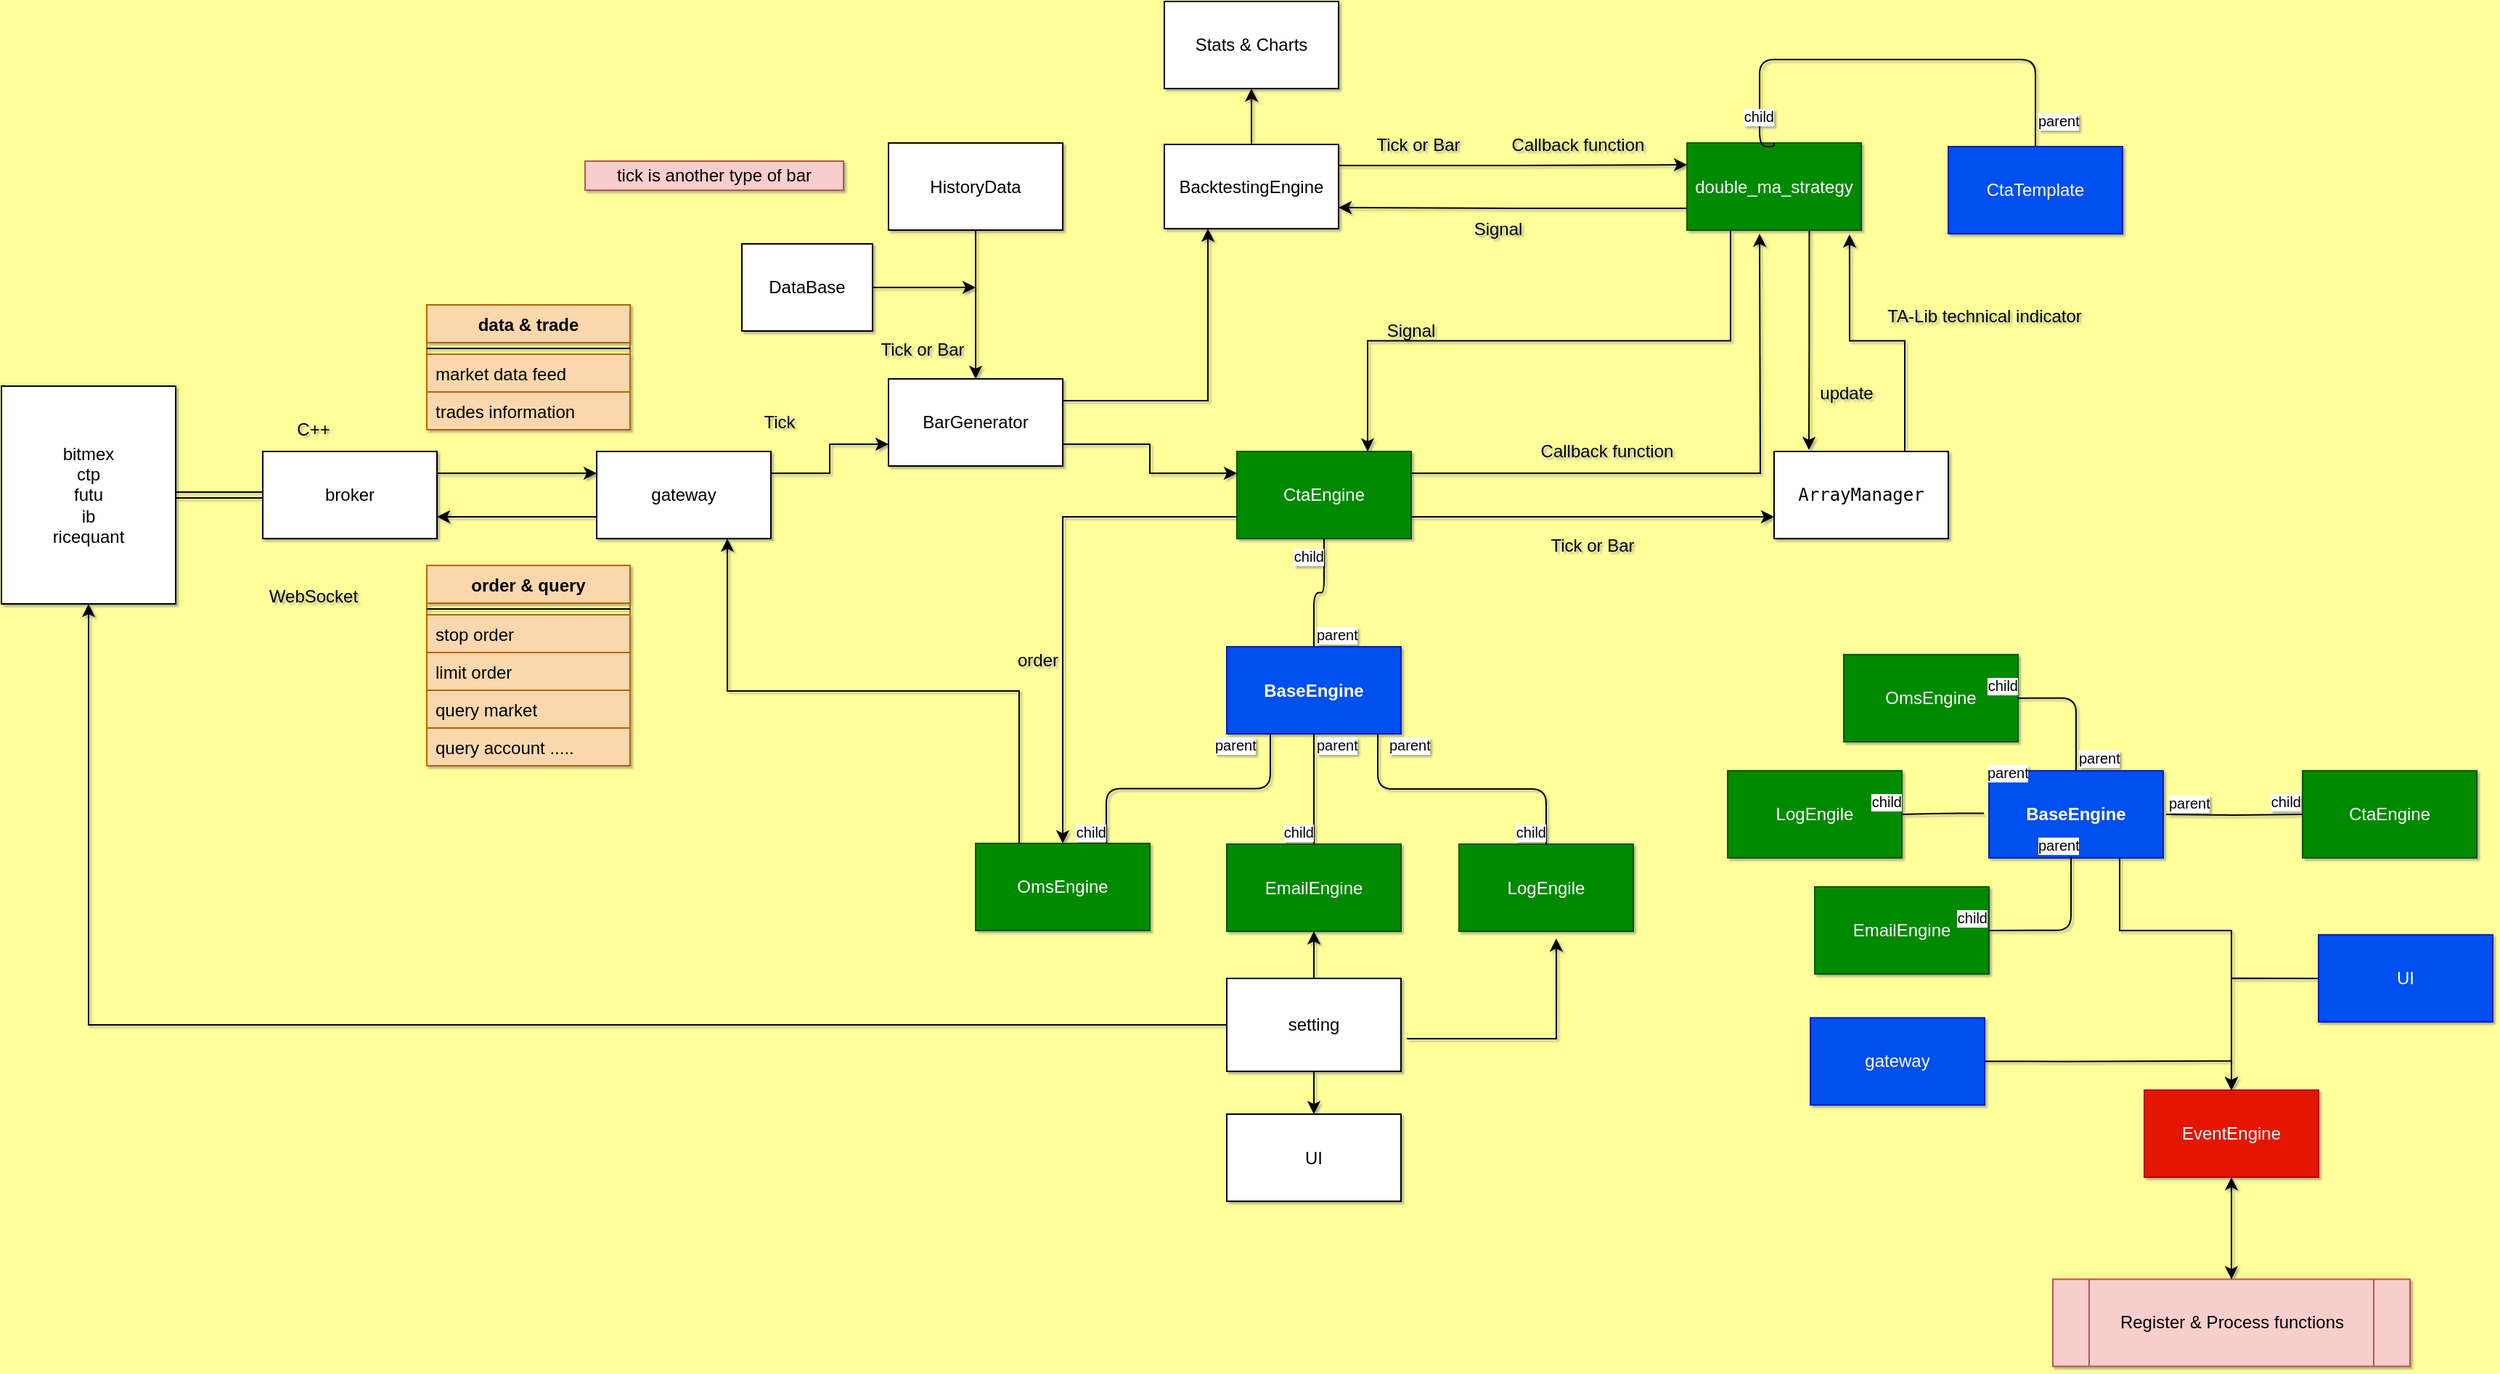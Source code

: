 <mxfile version="10.5.8" type="github"><diagram id="WC21Z7L9oKtVtLXGZxzX" name="Page-1"><mxGraphModel dx="2034" dy="796" grid="1" gridSize="20" guides="1" tooltips="1" connect="1" arrows="1" fold="1" page="1" pageScale="1" pageWidth="1654" pageHeight="2336" background="#FFFF99" math="0" shadow="1"><root><mxCell id="0"/><mxCell id="1" parent="0"/><mxCell id="tM3BfGElZKt2xXXBljjk-41" style="edgeStyle=orthogonalEdgeStyle;rounded=0;orthogonalLoop=1;jettySize=auto;html=1;exitX=1;exitY=0.25;exitDx=0;exitDy=0;entryX=0;entryY=0.25;entryDx=0;entryDy=0;" parent="1" source="tM3BfGElZKt2xXXBljjk-1" target="tM3BfGElZKt2xXXBljjk-2" edge="1"><mxGeometry relative="1" as="geometry"/></mxCell><mxCell id="tM3BfGElZKt2xXXBljjk-1" value="broker&lt;br&gt;" style="rounded=0;whiteSpace=wrap;html=1;" parent="1" vertex="1"><mxGeometry x="189" y="1290" width="120" height="60" as="geometry"/></mxCell><mxCell id="tM3BfGElZKt2xXXBljjk-42" style="edgeStyle=orthogonalEdgeStyle;rounded=0;orthogonalLoop=1;jettySize=auto;html=1;exitX=0;exitY=0.75;exitDx=0;exitDy=0;entryX=1;entryY=0.75;entryDx=0;entryDy=0;" parent="1" source="tM3BfGElZKt2xXXBljjk-2" target="tM3BfGElZKt2xXXBljjk-1" edge="1"><mxGeometry relative="1" as="geometry"/></mxCell><mxCell id="tM3BfGElZKt2xXXBljjk-51" style="edgeStyle=orthogonalEdgeStyle;rounded=0;orthogonalLoop=1;jettySize=auto;html=1;exitX=1;exitY=0.25;exitDx=0;exitDy=0;entryX=0;entryY=0.75;entryDx=0;entryDy=0;" parent="1" source="tM3BfGElZKt2xXXBljjk-2" target="tM3BfGElZKt2xXXBljjk-35" edge="1"><mxGeometry relative="1" as="geometry"/></mxCell><mxCell id="tM3BfGElZKt2xXXBljjk-2" value="gateway" style="rounded=0;whiteSpace=wrap;html=1;" parent="1" vertex="1"><mxGeometry x="419" y="1290" width="120" height="60" as="geometry"/></mxCell><mxCell id="tM3BfGElZKt2xXXBljjk-16" value="bitmex&lt;br&gt;ctp&lt;br&gt;futu&lt;br&gt;ib&lt;br&gt;ricequant&lt;br&gt;" style="rounded=0;whiteSpace=wrap;html=1;" parent="1" vertex="1"><mxGeometry x="9" y="1245" width="120" height="150" as="geometry"/></mxCell><mxCell id="tM3BfGElZKt2xXXBljjk-40" style="edgeStyle=orthogonalEdgeStyle;rounded=0;orthogonalLoop=1;jettySize=auto;html=1;exitX=0;exitY=0.75;exitDx=0;exitDy=0;" parent="1" source="tM3BfGElZKt2xXXBljjk-20" target="vSDMm6hnmwFXzr3cjgyr-7" edge="1"><mxGeometry relative="1" as="geometry"/></mxCell><mxCell id="6vruBczoYur6AmyXNSMZ-11" style="edgeStyle=orthogonalEdgeStyle;rounded=0;orthogonalLoop=1;jettySize=auto;html=1;exitX=1;exitY=0.75;exitDx=0;exitDy=0;entryX=0;entryY=0.75;entryDx=0;entryDy=0;" edge="1" parent="1" source="tM3BfGElZKt2xXXBljjk-20" target="6vruBczoYur6AmyXNSMZ-7"><mxGeometry relative="1" as="geometry"/></mxCell><mxCell id="6vruBczoYur6AmyXNSMZ-22" style="edgeStyle=orthogonalEdgeStyle;rounded=0;orthogonalLoop=1;jettySize=auto;html=1;exitX=1;exitY=0.25;exitDx=0;exitDy=0;" edge="1" parent="1" source="tM3BfGElZKt2xXXBljjk-20"><mxGeometry relative="1" as="geometry"><mxPoint x="1220" y="1140" as="targetPoint"/></mxGeometry></mxCell><mxCell id="tM3BfGElZKt2xXXBljjk-20" value="CtaEngine" style="rounded=0;whiteSpace=wrap;html=1;fillColor=#008a00;strokeColor=#005700;fontColor=#ffffff;" parent="1" vertex="1"><mxGeometry x="860" y="1290" width="120" height="60" as="geometry"/></mxCell><mxCell id="tM3BfGElZKt2xXXBljjk-62" style="edgeStyle=orthogonalEdgeStyle;rounded=0;orthogonalLoop=1;jettySize=auto;html=1;exitX=0;exitY=0.75;exitDx=0;exitDy=0;entryX=1;entryY=0.75;entryDx=0;entryDy=0;" parent="1" source="tM3BfGElZKt2xXXBljjk-21" target="tM3BfGElZKt2xXXBljjk-33" edge="1"><mxGeometry relative="1" as="geometry"/></mxCell><mxCell id="6vruBczoYur6AmyXNSMZ-13" style="edgeStyle=orthogonalEdgeStyle;rounded=0;orthogonalLoop=1;jettySize=auto;html=1;exitX=0.702;exitY=0.999;exitDx=0;exitDy=0;entryX=0.2;entryY=-0.017;entryDx=0;entryDy=0;entryPerimeter=0;exitPerimeter=0;" edge="1" parent="1" source="tM3BfGElZKt2xXXBljjk-21" target="6vruBczoYur6AmyXNSMZ-7"><mxGeometry relative="1" as="geometry"/></mxCell><mxCell id="6vruBczoYur6AmyXNSMZ-23" style="edgeStyle=orthogonalEdgeStyle;rounded=0;orthogonalLoop=1;jettySize=auto;html=1;exitX=0.25;exitY=1;exitDx=0;exitDy=0;entryX=0.75;entryY=0;entryDx=0;entryDy=0;" edge="1" parent="1" source="tM3BfGElZKt2xXXBljjk-21" target="tM3BfGElZKt2xXXBljjk-20"><mxGeometry relative="1" as="geometry"/></mxCell><mxCell id="tM3BfGElZKt2xXXBljjk-21" value="double_ma_strategy" style="rounded=0;whiteSpace=wrap;html=1;fillColor=#008a00;strokeColor=#005700;fontColor=#ffffff;" parent="1" vertex="1"><mxGeometry x="1170" y="1077.5" width="120" height="60" as="geometry"/></mxCell><mxCell id="tM3BfGElZKt2xXXBljjk-22" value="CtaTemplate" style="rounded=0;whiteSpace=wrap;html=1;fillColor=#0050ef;strokeColor=#001DBC;fontColor=#ffffff;" parent="1" vertex="1"><mxGeometry x="1350" y="1080" width="120" height="60" as="geometry"/></mxCell><mxCell id="tM3BfGElZKt2xXXBljjk-28" value="order" style="text;html=1;strokeColor=none;fillColor=none;align=center;verticalAlign=middle;whiteSpace=wrap;rounded=0;" parent="1" vertex="1"><mxGeometry x="703" y="1424" width="40" height="20" as="geometry"/></mxCell><mxCell id="tM3BfGElZKt2xXXBljjk-30" value="Signal" style="text;html=1;strokeColor=none;fillColor=none;align=center;verticalAlign=middle;whiteSpace=wrap;rounded=0;" parent="1" vertex="1"><mxGeometry x="960" y="1197" width="40" height="20" as="geometry"/></mxCell><mxCell id="tM3BfGElZKt2xXXBljjk-32" value="Tick or Bar" style="text;html=1;strokeColor=none;fillColor=none;align=center;verticalAlign=middle;whiteSpace=wrap;rounded=0;" parent="1" vertex="1"><mxGeometry x="600" y="1210" width="87" height="20" as="geometry"/></mxCell><mxCell id="tM3BfGElZKt2xXXBljjk-61" style="edgeStyle=orthogonalEdgeStyle;rounded=0;orthogonalLoop=1;jettySize=auto;html=1;exitX=1;exitY=0.25;exitDx=0;exitDy=0;entryX=0;entryY=0.25;entryDx=0;entryDy=0;" parent="1" source="tM3BfGElZKt2xXXBljjk-33" target="tM3BfGElZKt2xXXBljjk-21" edge="1"><mxGeometry relative="1" as="geometry"/></mxCell><mxCell id="tM3BfGElZKt2xXXBljjk-64" style="edgeStyle=orthogonalEdgeStyle;rounded=0;orthogonalLoop=1;jettySize=auto;html=1;exitX=0.5;exitY=0;exitDx=0;exitDy=0;" parent="1" source="tM3BfGElZKt2xXXBljjk-33" target="tM3BfGElZKt2xXXBljjk-65" edge="1"><mxGeometry relative="1" as="geometry"><mxPoint x="870" y="1010" as="targetPoint"/></mxGeometry></mxCell><mxCell id="tM3BfGElZKt2xXXBljjk-33" value="BacktestingEngine" style="rounded=0;whiteSpace=wrap;html=1;" parent="1" vertex="1"><mxGeometry x="810" y="1078.5" width="120" height="58" as="geometry"/></mxCell><mxCell id="tM3BfGElZKt2xXXBljjk-56" style="edgeStyle=orthogonalEdgeStyle;rounded=0;orthogonalLoop=1;jettySize=auto;html=1;entryX=0.5;entryY=0;entryDx=0;entryDy=0;" parent="1" source="tM3BfGElZKt2xXXBljjk-34" target="tM3BfGElZKt2xXXBljjk-35" edge="1"><mxGeometry relative="1" as="geometry"/></mxCell><mxCell id="tM3BfGElZKt2xXXBljjk-34" value="HistoryData" style="rounded=0;whiteSpace=wrap;html=1;" parent="1" vertex="1"><mxGeometry x="620" y="1077.5" width="120" height="60" as="geometry"/></mxCell><mxCell id="tM3BfGElZKt2xXXBljjk-52" style="edgeStyle=orthogonalEdgeStyle;rounded=0;orthogonalLoop=1;jettySize=auto;html=1;exitX=1;exitY=0.75;exitDx=0;exitDy=0;entryX=0;entryY=0.25;entryDx=0;entryDy=0;" parent="1" source="tM3BfGElZKt2xXXBljjk-35" target="tM3BfGElZKt2xXXBljjk-20" edge="1"><mxGeometry relative="1" as="geometry"/></mxCell><mxCell id="tM3BfGElZKt2xXXBljjk-60" style="edgeStyle=orthogonalEdgeStyle;rounded=0;orthogonalLoop=1;jettySize=auto;html=1;exitX=1;exitY=0.25;exitDx=0;exitDy=0;entryX=0.25;entryY=1;entryDx=0;entryDy=0;" parent="1" source="tM3BfGElZKt2xXXBljjk-35" target="tM3BfGElZKt2xXXBljjk-33" edge="1"><mxGeometry relative="1" as="geometry"/></mxCell><mxCell id="tM3BfGElZKt2xXXBljjk-27" value="Tick" style="text;html=1;strokeColor=none;fillColor=none;align=center;verticalAlign=middle;whiteSpace=wrap;rounded=0;" parent="1" vertex="1"><mxGeometry x="500" y="1250" width="90" height="40" as="geometry"/></mxCell><mxCell id="tM3BfGElZKt2xXXBljjk-53" value="" style="endArrow=none;html=1;edgeStyle=orthogonalEdgeStyle;exitX=0.5;exitY=0;exitDx=0;exitDy=0;entryX=0.5;entryY=0;entryDx=0;entryDy=0;" parent="1" source="tM3BfGElZKt2xXXBljjk-22" target="tM3BfGElZKt2xXXBljjk-21" edge="1"><mxGeometry relative="1" as="geometry"><mxPoint x="740" y="960" as="sourcePoint"/><mxPoint x="910" y="920" as="targetPoint"/><Array as="points"><mxPoint x="1410" y="1020"/><mxPoint x="1220" y="1020"/><mxPoint x="1220" y="1080"/></Array></mxGeometry></mxCell><mxCell id="tM3BfGElZKt2xXXBljjk-54" value="parent" style="resizable=0;html=1;align=left;verticalAlign=bottom;labelBackgroundColor=#ffffff;fontSize=10;" parent="tM3BfGElZKt2xXXBljjk-53" connectable="0" vertex="1"><mxGeometry x="-1" relative="1" as="geometry"><mxPoint y="-10" as="offset"/></mxGeometry></mxCell><mxCell id="tM3BfGElZKt2xXXBljjk-55" value="child" style="resizable=0;html=1;align=right;verticalAlign=bottom;labelBackgroundColor=#ffffff;fontSize=10;" parent="tM3BfGElZKt2xXXBljjk-53" connectable="0" vertex="1"><mxGeometry x="1" relative="1" as="geometry"><mxPoint y="-10" as="offset"/></mxGeometry></mxCell><mxCell id="tM3BfGElZKt2xXXBljjk-57" value="Tick or Bar" style="text;html=1;strokeColor=none;fillColor=none;align=center;verticalAlign=middle;whiteSpace=wrap;rounded=0;" parent="1" vertex="1"><mxGeometry x="940" y="1069" width="90" height="20" as="geometry"/></mxCell><mxCell id="tM3BfGElZKt2xXXBljjk-58" value="" style="shape=link;html=1;entryX=0;entryY=0.5;entryDx=0;entryDy=0;" parent="1" source="tM3BfGElZKt2xXXBljjk-16" target="tM3BfGElZKt2xXXBljjk-1" edge="1"><mxGeometry width="50" height="50" relative="1" as="geometry"><mxPoint x="-11" y="1630" as="sourcePoint"/><mxPoint x="39" y="1580" as="targetPoint"/></mxGeometry></mxCell><mxCell id="tM3BfGElZKt2xXXBljjk-65" value="Stats &amp;amp; Charts" style="rounded=0;whiteSpace=wrap;html=1;" parent="1" vertex="1"><mxGeometry x="810" y="980" width="120" height="60" as="geometry"/></mxCell><mxCell id="vSDMm6hnmwFXzr3cjgyr-1" value="Signal" style="text;html=1;strokeColor=none;fillColor=none;align=center;verticalAlign=middle;whiteSpace=wrap;rounded=0;" parent="1" vertex="1"><mxGeometry x="1020" y="1126.5" width="40" height="20" as="geometry"/></mxCell><mxCell id="vSDMm6hnmwFXzr3cjgyr-2" value="" style="endArrow=none;html=1;edgeStyle=orthogonalEdgeStyle;entryX=0.5;entryY=1;entryDx=0;entryDy=0;" parent="1" source="vSDMm6hnmwFXzr3cjgyr-5" target="tM3BfGElZKt2xXXBljjk-20" edge="1"><mxGeometry relative="1" as="geometry"><mxPoint x="920" y="1440" as="sourcePoint"/><mxPoint x="100" y="1420" as="targetPoint"/></mxGeometry></mxCell><mxCell id="vSDMm6hnmwFXzr3cjgyr-3" value="parent" style="resizable=0;html=1;align=left;verticalAlign=bottom;labelBackgroundColor=#ffffff;fontSize=10;" parent="vSDMm6hnmwFXzr3cjgyr-2" connectable="0" vertex="1"><mxGeometry x="-1" relative="1" as="geometry"/></mxCell><mxCell id="vSDMm6hnmwFXzr3cjgyr-4" value="child" style="resizable=0;html=1;align=right;verticalAlign=bottom;labelBackgroundColor=#ffffff;fontSize=10;" parent="vSDMm6hnmwFXzr3cjgyr-2" connectable="0" vertex="1"><mxGeometry x="1" relative="1" as="geometry"><mxPoint y="20" as="offset"/></mxGeometry></mxCell><mxCell id="vSDMm6hnmwFXzr3cjgyr-5" value="BaseEngine" style="rounded=0;whiteSpace=wrap;html=1;fontStyle=1;fillColor=#0050ef;strokeColor=#001DBC;fontColor=#ffffff;" parent="1" vertex="1"><mxGeometry x="853" y="1424.5" width="120" height="60" as="geometry"/></mxCell><mxCell id="vSDMm6hnmwFXzr3cjgyr-6" value="EmailEngine" style="rounded=0;whiteSpace=wrap;html=1;fillColor=#008a00;strokeColor=#005700;fontColor=#ffffff;" parent="1" vertex="1"><mxGeometry x="853" y="1560.5" width="120" height="60" as="geometry"/></mxCell><mxCell id="vSDMm6hnmwFXzr3cjgyr-18" style="edgeStyle=orthogonalEdgeStyle;rounded=0;orthogonalLoop=1;jettySize=auto;html=1;exitX=0.25;exitY=0;exitDx=0;exitDy=0;entryX=0.75;entryY=1;entryDx=0;entryDy=0;" parent="1" source="vSDMm6hnmwFXzr3cjgyr-7" target="tM3BfGElZKt2xXXBljjk-2" edge="1"><mxGeometry relative="1" as="geometry"/></mxCell><mxCell id="vSDMm6hnmwFXzr3cjgyr-7" value="OmsEngine" style="rounded=0;whiteSpace=wrap;html=1;fillColor=#008a00;strokeColor=#005700;fontColor=#ffffff;" parent="1" vertex="1"><mxGeometry x="680" y="1560" width="120" height="60" as="geometry"/></mxCell><mxCell id="vSDMm6hnmwFXzr3cjgyr-8" value="LogEngile" style="rounded=0;whiteSpace=wrap;html=1;fillColor=#008a00;strokeColor=#005700;fontColor=#ffffff;" parent="1" vertex="1"><mxGeometry x="1013" y="1560.5" width="120" height="60" as="geometry"/></mxCell><mxCell id="vSDMm6hnmwFXzr3cjgyr-9" value="" style="endArrow=none;html=1;edgeStyle=orthogonalEdgeStyle;exitX=0.25;exitY=1;exitDx=0;exitDy=0;entryX=0.75;entryY=0;entryDx=0;entryDy=0;" parent="1" source="vSDMm6hnmwFXzr3cjgyr-5" target="vSDMm6hnmwFXzr3cjgyr-7" edge="1"><mxGeometry relative="1" as="geometry"><mxPoint x="-67" y="1590.5" as="sourcePoint"/><mxPoint x="813" y="1600.5" as="targetPoint"/></mxGeometry></mxCell><mxCell id="vSDMm6hnmwFXzr3cjgyr-10" value="parent" style="resizable=0;html=1;align=left;verticalAlign=bottom;labelBackgroundColor=#ffffff;fontSize=10;" parent="vSDMm6hnmwFXzr3cjgyr-9" connectable="0" vertex="1"><mxGeometry x="-1" relative="1" as="geometry"><mxPoint x="-40" y="16" as="offset"/></mxGeometry></mxCell><mxCell id="vSDMm6hnmwFXzr3cjgyr-11" value="child" style="resizable=0;html=1;align=right;verticalAlign=bottom;labelBackgroundColor=#ffffff;fontSize=10;" parent="vSDMm6hnmwFXzr3cjgyr-9" connectable="0" vertex="1"><mxGeometry x="1" relative="1" as="geometry"/></mxCell><mxCell id="vSDMm6hnmwFXzr3cjgyr-12" value="" style="endArrow=none;html=1;edgeStyle=orthogonalEdgeStyle;entryX=0.5;entryY=0;entryDx=0;entryDy=0;exitX=0.5;exitY=1;exitDx=0;exitDy=0;" parent="1" source="vSDMm6hnmwFXzr3cjgyr-5" target="vSDMm6hnmwFXzr3cjgyr-6" edge="1"><mxGeometry relative="1" as="geometry"><mxPoint x="-67" y="1610.5" as="sourcePoint"/><mxPoint x="93" y="1610.5" as="targetPoint"/></mxGeometry></mxCell><mxCell id="vSDMm6hnmwFXzr3cjgyr-13" value="parent" style="resizable=0;html=1;align=left;verticalAlign=bottom;labelBackgroundColor=#ffffff;fontSize=10;" parent="vSDMm6hnmwFXzr3cjgyr-12" connectable="0" vertex="1"><mxGeometry x="-1" relative="1" as="geometry"><mxPoint y="16" as="offset"/></mxGeometry></mxCell><mxCell id="vSDMm6hnmwFXzr3cjgyr-14" value="child" style="resizable=0;html=1;align=right;verticalAlign=bottom;labelBackgroundColor=#ffffff;fontSize=10;" parent="vSDMm6hnmwFXzr3cjgyr-12" connectable="0" vertex="1"><mxGeometry x="1" relative="1" as="geometry"/></mxCell><mxCell id="vSDMm6hnmwFXzr3cjgyr-15" value="" style="endArrow=none;html=1;edgeStyle=orthogonalEdgeStyle;exitX=0.867;exitY=1;exitDx=0;exitDy=0;exitPerimeter=0;" parent="1" source="vSDMm6hnmwFXzr3cjgyr-5" target="vSDMm6hnmwFXzr3cjgyr-8" edge="1"><mxGeometry relative="1" as="geometry"><mxPoint x="-67" y="1630.5" as="sourcePoint"/><mxPoint x="93" y="1630.5" as="targetPoint"/></mxGeometry></mxCell><mxCell id="vSDMm6hnmwFXzr3cjgyr-16" value="parent" style="resizable=0;html=1;align=left;verticalAlign=bottom;labelBackgroundColor=#ffffff;fontSize=10;" parent="vSDMm6hnmwFXzr3cjgyr-15" connectable="0" vertex="1"><mxGeometry x="-1" relative="1" as="geometry"><mxPoint x="6" y="16" as="offset"/></mxGeometry></mxCell><mxCell id="vSDMm6hnmwFXzr3cjgyr-17" value="child" style="resizable=0;html=1;align=right;verticalAlign=bottom;labelBackgroundColor=#ffffff;fontSize=10;" parent="vSDMm6hnmwFXzr3cjgyr-15" connectable="0" vertex="1"><mxGeometry x="1" relative="1" as="geometry"/></mxCell><mxCell id="vSDMm6hnmwFXzr3cjgyr-19" value="Callback function" style="text;html=1;strokeColor=none;fillColor=none;align=center;verticalAlign=middle;whiteSpace=wrap;rounded=0;" parent="1" vertex="1"><mxGeometry x="1040" y="1069" width="110" height="20" as="geometry"/></mxCell><mxCell id="vSDMm6hnmwFXzr3cjgyr-20" value="Callback function" style="text;html=1;strokeColor=none;fillColor=none;align=center;verticalAlign=middle;whiteSpace=wrap;rounded=0;" parent="1" vertex="1"><mxGeometry x="1060" y="1280" width="110" height="20" as="geometry"/></mxCell><mxCell id="vSDMm6hnmwFXzr3cjgyr-21" value="Tick or Bar" style="text;html=1;strokeColor=none;fillColor=none;align=center;verticalAlign=middle;whiteSpace=wrap;rounded=0;" parent="1" vertex="1"><mxGeometry x="1060" y="1345" width="90" height="20" as="geometry"/></mxCell><mxCell id="vSDMm6hnmwFXzr3cjgyr-22" value="EventEngine" style="rounded=0;whiteSpace=wrap;html=1;fillColor=#e51400;strokeColor=#B20000;fontColor=#ffffff;" parent="1" vertex="1"><mxGeometry x="1485" y="1729.946" width="120" height="60" as="geometry"/></mxCell><mxCell id="vSDMm6hnmwFXzr3cjgyr-24" style="edgeStyle=orthogonalEdgeStyle;rounded=0;orthogonalLoop=1;jettySize=auto;html=1;exitX=1;exitY=0.5;exitDx=0;exitDy=0;" parent="1" source="vSDMm6hnmwFXzr3cjgyr-23" edge="1"><mxGeometry relative="1" as="geometry"><mxPoint x="680" y="1177" as="targetPoint"/></mxGeometry></mxCell><mxCell id="vSDMm6hnmwFXzr3cjgyr-23" value="DataBase" style="rounded=0;whiteSpace=wrap;html=1;" parent="1" vertex="1"><mxGeometry x="519" y="1147" width="90" height="60" as="geometry"/></mxCell><mxCell id="6vruBczoYur6AmyXNSMZ-1" value="C++" style="text;html=1;strokeColor=none;fillColor=none;align=center;verticalAlign=middle;whiteSpace=wrap;rounded=0;" vertex="1" parent="1"><mxGeometry x="203.5" y="1265" width="40" height="20" as="geometry"/></mxCell><mxCell id="6vruBczoYur6AmyXNSMZ-2" value="WebSocket" style="text;html=1;strokeColor=none;fillColor=none;align=center;verticalAlign=middle;whiteSpace=wrap;rounded=0;" vertex="1" parent="1"><mxGeometry x="203.5" y="1380" width="40" height="20" as="geometry"/></mxCell><mxCell id="6vruBczoYur6AmyXNSMZ-17" style="edgeStyle=orthogonalEdgeStyle;rounded=0;orthogonalLoop=1;jettySize=auto;html=1;exitX=0.5;exitY=0;exitDx=0;exitDy=0;entryX=0.5;entryY=1;entryDx=0;entryDy=0;" edge="1" parent="1" source="6vruBczoYur6AmyXNSMZ-4" target="vSDMm6hnmwFXzr3cjgyr-6"><mxGeometry relative="1" as="geometry"/></mxCell><mxCell id="6vruBczoYur6AmyXNSMZ-18" style="edgeStyle=orthogonalEdgeStyle;rounded=0;orthogonalLoop=1;jettySize=auto;html=1;exitX=1.033;exitY=0.648;exitDx=0;exitDy=0;entryX=0.558;entryY=1.083;entryDx=0;entryDy=0;entryPerimeter=0;exitPerimeter=0;" edge="1" parent="1" source="6vruBczoYur6AmyXNSMZ-4" target="vSDMm6hnmwFXzr3cjgyr-8"><mxGeometry relative="1" as="geometry"/></mxCell><mxCell id="6vruBczoYur6AmyXNSMZ-19" style="edgeStyle=orthogonalEdgeStyle;rounded=0;orthogonalLoop=1;jettySize=auto;html=1;exitX=0;exitY=0.5;exitDx=0;exitDy=0;" edge="1" parent="1" source="6vruBczoYur6AmyXNSMZ-4" target="tM3BfGElZKt2xXXBljjk-16"><mxGeometry relative="1" as="geometry"/></mxCell><mxCell id="6vruBczoYur6AmyXNSMZ-21" style="edgeStyle=orthogonalEdgeStyle;rounded=0;orthogonalLoop=1;jettySize=auto;html=1;exitX=0.5;exitY=1;exitDx=0;exitDy=0;entryX=0.5;entryY=0;entryDx=0;entryDy=0;" edge="1" parent="1" source="6vruBczoYur6AmyXNSMZ-4" target="6vruBczoYur6AmyXNSMZ-20"><mxGeometry relative="1" as="geometry"/></mxCell><mxCell id="6vruBczoYur6AmyXNSMZ-4" value="setting&lt;br&gt;" style="rounded=0;whiteSpace=wrap;html=1;" vertex="1" parent="1"><mxGeometry x="853" y="1653" width="120" height="64" as="geometry"/></mxCell><mxCell id="6vruBczoYur6AmyXNSMZ-12" style="edgeStyle=orthogonalEdgeStyle;rounded=0;orthogonalLoop=1;jettySize=auto;html=1;exitX=0.75;exitY=0;exitDx=0;exitDy=0;entryX=0.933;entryY=1.05;entryDx=0;entryDy=0;entryPerimeter=0;" edge="1" parent="1" source="6vruBczoYur6AmyXNSMZ-7" target="tM3BfGElZKt2xXXBljjk-21"><mxGeometry relative="1" as="geometry"/></mxCell><mxCell id="6vruBczoYur6AmyXNSMZ-7" value="&lt;pre&gt;ArrayManager&lt;/pre&gt;" style="rounded=0;whiteSpace=wrap;html=1;" vertex="1" parent="1"><mxGeometry x="1230" y="1290" width="120" height="60" as="geometry"/></mxCell><mxCell id="6vruBczoYur6AmyXNSMZ-14" value="update&lt;br&gt;" style="text;html=1;strokeColor=none;fillColor=none;align=center;verticalAlign=middle;whiteSpace=wrap;rounded=0;" vertex="1" parent="1"><mxGeometry x="1260" y="1240" width="40" height="20" as="geometry"/></mxCell><mxCell id="6vruBczoYur6AmyXNSMZ-15" value="TA-Lib technical indicator" style="text;html=1;strokeColor=none;fillColor=none;align=center;verticalAlign=middle;whiteSpace=wrap;rounded=0;" vertex="1" parent="1"><mxGeometry x="1290" y="1187" width="170" height="20" as="geometry"/></mxCell><mxCell id="6vruBczoYur6AmyXNSMZ-20" value="UI" style="rounded=0;whiteSpace=wrap;html=1;" vertex="1" parent="1"><mxGeometry x="853" y="1746.5" width="120" height="60" as="geometry"/></mxCell><mxCell id="6vruBczoYur6AmyXNSMZ-24" value="CtaEngine" style="rounded=0;whiteSpace=wrap;html=1;fillColor=#008a00;strokeColor=#005700;fontColor=#ffffff;" vertex="1" parent="1"><mxGeometry x="1594" y="1509.946" width="120" height="60" as="geometry"/></mxCell><mxCell id="6vruBczoYur6AmyXNSMZ-26" value="OmsEngine" style="rounded=0;whiteSpace=wrap;html=1;fillColor=#008a00;strokeColor=#005700;fontColor=#ffffff;" vertex="1" parent="1"><mxGeometry x="1278" y="1429.946" width="120" height="60" as="geometry"/></mxCell><mxCell id="6vruBczoYur6AmyXNSMZ-27" value="EmailEngine" style="rounded=0;whiteSpace=wrap;html=1;fillColor=#008a00;strokeColor=#005700;fontColor=#ffffff;" vertex="1" parent="1"><mxGeometry x="1258" y="1589.946" width="120" height="60" as="geometry"/></mxCell><mxCell id="6vruBczoYur6AmyXNSMZ-28" value="LogEngile" style="rounded=0;whiteSpace=wrap;html=1;fillColor=#008a00;strokeColor=#005700;fontColor=#ffffff;" vertex="1" parent="1"><mxGeometry x="1198" y="1509.946" width="120" height="60" as="geometry"/></mxCell><mxCell id="6vruBczoYur6AmyXNSMZ-39" style="edgeStyle=orthogonalEdgeStyle;rounded=0;orthogonalLoop=1;jettySize=auto;html=1;exitX=0.75;exitY=1;exitDx=0;exitDy=0;" edge="1" parent="1" source="6vruBczoYur6AmyXNSMZ-29" target="vSDMm6hnmwFXzr3cjgyr-22"><mxGeometry relative="1" as="geometry"><Array as="points"><mxPoint x="1468" y="1620"/><mxPoint x="1545" y="1620"/></Array></mxGeometry></mxCell><mxCell id="6vruBczoYur6AmyXNSMZ-29" value="BaseEngine" style="rounded=0;whiteSpace=wrap;html=1;fontStyle=1;fillColor=#0050ef;strokeColor=#001DBC;fontColor=#ffffff;" vertex="1" parent="1"><mxGeometry x="1378" y="1509.946" width="120" height="60" as="geometry"/></mxCell><mxCell id="6vruBczoYur6AmyXNSMZ-41" style="edgeStyle=orthogonalEdgeStyle;rounded=0;orthogonalLoop=1;jettySize=auto;html=1;exitX=1;exitY=0.5;exitDx=0;exitDy=0;entryX=0.5;entryY=0;entryDx=0;entryDy=0;" edge="1" parent="1" source="6vruBczoYur6AmyXNSMZ-30" target="vSDMm6hnmwFXzr3cjgyr-22"><mxGeometry relative="1" as="geometry"/></mxCell><mxCell id="6vruBczoYur6AmyXNSMZ-30" value="gateway" style="rounded=0;whiteSpace=wrap;html=1;fillColor=#0050ef;strokeColor=#001DBC;fontColor=#ffffff;" vertex="1" parent="1"><mxGeometry x="1255" y="1680.161" width="120" height="60" as="geometry"/></mxCell><mxCell id="6vruBczoYur6AmyXNSMZ-43" style="edgeStyle=orthogonalEdgeStyle;rounded=0;orthogonalLoop=1;jettySize=auto;html=1;exitX=0;exitY=0.5;exitDx=0;exitDy=0;entryX=0.5;entryY=0;entryDx=0;entryDy=0;" edge="1" parent="1" source="6vruBczoYur6AmyXNSMZ-31" target="vSDMm6hnmwFXzr3cjgyr-22"><mxGeometry relative="1" as="geometry"/></mxCell><mxCell id="6vruBczoYur6AmyXNSMZ-31" value="UI" style="rounded=0;whiteSpace=wrap;html=1;fillColor=#0050ef;strokeColor=#001DBC;fontColor=#ffffff;" vertex="1" parent="1"><mxGeometry x="1605" y="1622.946" width="120" height="60" as="geometry"/></mxCell><mxCell id="tM3BfGElZKt2xXXBljjk-35" value="BarGenerator" style="rounded=0;whiteSpace=wrap;html=1;" parent="1" vertex="1"><mxGeometry x="620" y="1240" width="120" height="60" as="geometry"/></mxCell><mxCell id="6vruBczoYur6AmyXNSMZ-46" value="order &amp; query" style="swimlane;fontStyle=1;align=center;verticalAlign=top;childLayout=stackLayout;horizontal=1;startSize=26;horizontalStack=0;resizeParent=1;resizeParentMax=0;resizeLast=0;collapsible=1;marginBottom=0;fillColor=#fad7ac;strokeColor=#b46504;" vertex="1" parent="1"><mxGeometry x="302" y="1368.5" width="140" height="138" as="geometry"><mxRectangle x="288" y="508.5" width="100" height="26" as="alternateBounds"/></mxGeometry></mxCell><mxCell id="6vruBczoYur6AmyXNSMZ-48" value="" style="line;strokeWidth=1;fillColor=none;align=left;verticalAlign=middle;spacingTop=-1;spacingLeft=3;spacingRight=3;rotatable=0;labelPosition=right;points=[];portConstraint=eastwest;" vertex="1" parent="6vruBczoYur6AmyXNSMZ-46"><mxGeometry y="26" width="140" height="8" as="geometry"/></mxCell><mxCell id="6vruBczoYur6AmyXNSMZ-49" value="stop order" style="text;strokeColor=#b46504;fillColor=#fad7ac;align=left;verticalAlign=top;spacingLeft=4;spacingRight=4;overflow=hidden;rotatable=0;points=[[0,0.5],[1,0.5]];portConstraint=eastwest;" vertex="1" parent="6vruBczoYur6AmyXNSMZ-46"><mxGeometry y="34" width="140" height="26" as="geometry"/></mxCell><mxCell id="6vruBczoYur6AmyXNSMZ-50" value="limit order" style="text;strokeColor=#b46504;fillColor=#fad7ac;align=left;verticalAlign=top;spacingLeft=4;spacingRight=4;overflow=hidden;rotatable=0;points=[[0,0.5],[1,0.5]];portConstraint=eastwest;" vertex="1" parent="6vruBczoYur6AmyXNSMZ-46"><mxGeometry y="60" width="140" height="26" as="geometry"/></mxCell><mxCell id="6vruBczoYur6AmyXNSMZ-51" value="query market" style="text;strokeColor=#b46504;fillColor=#fad7ac;align=left;verticalAlign=top;spacingLeft=4;spacingRight=4;overflow=hidden;rotatable=0;points=[[0,0.5],[1,0.5]];portConstraint=eastwest;" vertex="1" parent="6vruBczoYur6AmyXNSMZ-46"><mxGeometry y="86" width="140" height="26" as="geometry"/></mxCell><mxCell id="6vruBczoYur6AmyXNSMZ-52" value="query account ....." style="text;strokeColor=#b46504;fillColor=#fad7ac;align=left;verticalAlign=top;spacingLeft=4;spacingRight=4;overflow=hidden;rotatable=0;points=[[0,0.5],[1,0.5]];portConstraint=eastwest;" vertex="1" parent="6vruBczoYur6AmyXNSMZ-46"><mxGeometry y="112" width="140" height="26" as="geometry"/></mxCell><mxCell id="6vruBczoYur6AmyXNSMZ-53" value="data &amp; trade" style="swimlane;fontStyle=1;align=center;verticalAlign=top;childLayout=stackLayout;horizontal=1;startSize=26;horizontalStack=0;resizeParent=1;resizeParentMax=0;resizeLast=0;collapsible=1;marginBottom=0;fillColor=#fad7ac;strokeColor=#b46504;" vertex="1" parent="1"><mxGeometry x="302" y="1189" width="140" height="86" as="geometry"><mxRectangle x="302" y="1189" width="100" height="26" as="alternateBounds"/></mxGeometry></mxCell><mxCell id="6vruBczoYur6AmyXNSMZ-54" value="" style="line;strokeWidth=1;fillColor=none;align=left;verticalAlign=middle;spacingTop=-1;spacingLeft=3;spacingRight=3;rotatable=0;labelPosition=right;points=[];portConstraint=eastwest;" vertex="1" parent="6vruBczoYur6AmyXNSMZ-53"><mxGeometry y="26" width="140" height="8" as="geometry"/></mxCell><mxCell id="6vruBczoYur6AmyXNSMZ-55" value="market data feed" style="text;strokeColor=#b46504;fillColor=#fad7ac;align=left;verticalAlign=top;spacingLeft=4;spacingRight=4;overflow=hidden;rotatable=0;points=[[0,0.5],[1,0.5]];portConstraint=eastwest;" vertex="1" parent="6vruBczoYur6AmyXNSMZ-53"><mxGeometry y="34" width="140" height="26" as="geometry"/></mxCell><mxCell id="6vruBczoYur6AmyXNSMZ-56" value="trades information" style="text;strokeColor=#b46504;fillColor=#fad7ac;align=left;verticalAlign=top;spacingLeft=4;spacingRight=4;overflow=hidden;rotatable=0;points=[[0,0.5],[1,0.5]];portConstraint=eastwest;" vertex="1" parent="6vruBczoYur6AmyXNSMZ-53"><mxGeometry y="60" width="140" height="26" as="geometry"/></mxCell><mxCell id="6vruBczoYur6AmyXNSMZ-63" value="tick is another type of bar" style="text;html=1;strokeColor=#b85450;fillColor=#f8cecc;align=center;verticalAlign=middle;whiteSpace=wrap;rounded=0;" vertex="1" parent="1"><mxGeometry x="411" y="1090" width="178" height="20" as="geometry"/></mxCell><mxCell id="6vruBczoYur6AmyXNSMZ-65" value="Register &amp;amp; Process functions" style="shape=process;whiteSpace=wrap;html=1;backgroundOutline=1;fillColor=#f8cecc;strokeColor=#b85450;" vertex="1" parent="1"><mxGeometry x="1422" y="1860.214" width="246" height="60" as="geometry"/></mxCell><mxCell id="6vruBczoYur6AmyXNSMZ-68" value="" style="endArrow=none;html=1;edgeStyle=orthogonalEdgeStyle;entryX=1;entryY=0.5;entryDx=0;entryDy=0;exitX=0.471;exitY=0.984;exitDx=0;exitDy=0;exitPerimeter=0;" edge="1" parent="1" source="6vruBczoYur6AmyXNSMZ-29" target="6vruBczoYur6AmyXNSMZ-27"><mxGeometry relative="1" as="geometry"><mxPoint x="780" y="1840" as="sourcePoint"/><mxPoint x="940" y="1840" as="targetPoint"/></mxGeometry></mxCell><mxCell id="6vruBczoYur6AmyXNSMZ-69" value="parent" style="resizable=0;html=1;align=left;verticalAlign=bottom;labelBackgroundColor=#ffffff;fontSize=10;" connectable="0" vertex="1" parent="6vruBczoYur6AmyXNSMZ-68"><mxGeometry x="-1" relative="1" as="geometry"><mxPoint x="-24.5" y="1" as="offset"/></mxGeometry></mxCell><mxCell id="6vruBczoYur6AmyXNSMZ-70" value="child" style="resizable=0;html=1;align=right;verticalAlign=bottom;labelBackgroundColor=#ffffff;fontSize=10;" connectable="0" vertex="1" parent="6vruBczoYur6AmyXNSMZ-68"><mxGeometry x="1" relative="1" as="geometry"/></mxCell><mxCell id="6vruBczoYur6AmyXNSMZ-71" value="" style="endArrow=none;html=1;edgeStyle=orthogonalEdgeStyle;entryX=1;entryY=0.5;entryDx=0;entryDy=0;exitX=-0.029;exitY=0.489;exitDx=0;exitDy=0;exitPerimeter=0;" edge="1" parent="1" source="6vruBczoYur6AmyXNSMZ-29" target="6vruBczoYur6AmyXNSMZ-28"><mxGeometry relative="1" as="geometry"><mxPoint x="780" y="1880" as="sourcePoint"/><mxPoint x="940" y="1880" as="targetPoint"/></mxGeometry></mxCell><mxCell id="6vruBczoYur6AmyXNSMZ-72" value="parent" style="resizable=0;html=1;align=left;verticalAlign=bottom;labelBackgroundColor=#ffffff;fontSize=10;" connectable="0" vertex="1" parent="6vruBczoYur6AmyXNSMZ-71"><mxGeometry x="-1" relative="1" as="geometry"><mxPoint x="0.5" y="-19.5" as="offset"/></mxGeometry></mxCell><mxCell id="6vruBczoYur6AmyXNSMZ-73" value="child" style="resizable=0;html=1;align=right;verticalAlign=bottom;labelBackgroundColor=#ffffff;fontSize=10;" connectable="0" vertex="1" parent="6vruBczoYur6AmyXNSMZ-71"><mxGeometry x="1" relative="1" as="geometry"/></mxCell><mxCell id="6vruBczoYur6AmyXNSMZ-74" value="" style="endArrow=none;html=1;edgeStyle=orthogonalEdgeStyle;entryX=0;entryY=0.5;entryDx=0;entryDy=0;" edge="1" parent="1" target="6vruBczoYur6AmyXNSMZ-24"><mxGeometry relative="1" as="geometry"><mxPoint x="1500" y="1540" as="sourcePoint"/><mxPoint x="940" y="1920" as="targetPoint"/></mxGeometry></mxCell><mxCell id="6vruBczoYur6AmyXNSMZ-75" value="parent" style="resizable=0;html=1;align=left;verticalAlign=bottom;labelBackgroundColor=#ffffff;fontSize=10;" connectable="0" vertex="1" parent="6vruBczoYur6AmyXNSMZ-74"><mxGeometry x="-1" relative="1" as="geometry"/></mxCell><mxCell id="6vruBczoYur6AmyXNSMZ-76" value="child" style="resizable=0;html=1;align=right;verticalAlign=bottom;labelBackgroundColor=#ffffff;fontSize=10;" connectable="0" vertex="1" parent="6vruBczoYur6AmyXNSMZ-74"><mxGeometry x="1" relative="1" as="geometry"/></mxCell><mxCell id="6vruBczoYur6AmyXNSMZ-81" value="" style="endArrow=none;html=1;edgeStyle=orthogonalEdgeStyle;exitX=0.5;exitY=0;exitDx=0;exitDy=0;entryX=1;entryY=0.5;entryDx=0;entryDy=0;" edge="1" parent="1" source="6vruBczoYur6AmyXNSMZ-29" target="6vruBczoYur6AmyXNSMZ-26"><mxGeometry relative="1" as="geometry"><mxPoint x="1440" y="1480" as="sourcePoint"/><mxPoint x="1600" y="1480" as="targetPoint"/></mxGeometry></mxCell><mxCell id="6vruBczoYur6AmyXNSMZ-82" value="parent" style="resizable=0;html=1;align=left;verticalAlign=bottom;labelBackgroundColor=#ffffff;fontSize=10;" connectable="0" vertex="1" parent="6vruBczoYur6AmyXNSMZ-81"><mxGeometry x="-1" relative="1" as="geometry"/></mxCell><mxCell id="6vruBczoYur6AmyXNSMZ-83" value="child" style="resizable=0;html=1;align=right;verticalAlign=bottom;labelBackgroundColor=#ffffff;fontSize=10;" connectable="0" vertex="1" parent="6vruBczoYur6AmyXNSMZ-81"><mxGeometry x="1" relative="1" as="geometry"/></mxCell><mxCell id="6vruBczoYur6AmyXNSMZ-84" value="" style="endArrow=classic;startArrow=classic;html=1;entryX=0.5;entryY=1;entryDx=0;entryDy=0;exitX=0.5;exitY=0;exitDx=0;exitDy=0;" edge="1" parent="1" source="6vruBczoYur6AmyXNSMZ-65" target="vSDMm6hnmwFXzr3cjgyr-22"><mxGeometry width="50" height="50" relative="1" as="geometry"><mxPoint x="780" y="2010" as="sourcePoint"/><mxPoint x="830" y="1960" as="targetPoint"/></mxGeometry></mxCell></root></mxGraphModel></diagram><diagram id="Jw2DAB1otmgQKe7ly1CI" name="Page-2"><mxGraphModel dx="2034" dy="796" grid="1" gridSize="10" guides="1" tooltips="1" connect="1" arrows="1" fold="1" page="1" pageScale="1" pageWidth="827" pageHeight="1169" math="0" shadow="0"><root><mxCell id="DZA9rq5e5VHEowAe1mCB-0"/><mxCell id="DZA9rq5e5VHEowAe1mCB-1" parent="DZA9rq5e5VHEowAe1mCB-0"/><mxCell id="DZA9rq5e5VHEowAe1mCB-2" value="&lt;h1&gt;Data Structure&lt;/h1&gt;&lt;div&gt;contains the basic data structure&lt;/div&gt;" style="text;html=1;strokeColor=none;fillColor=none;spacing=5;spacingTop=-20;whiteSpace=wrap;overflow=hidden;rounded=0;" vertex="1" parent="DZA9rq5e5VHEowAe1mCB-1"><mxGeometry x="20" y="20" width="190" height="70" as="geometry"/></mxCell><mxCell id="DZA9rq5e5VHEowAe1mCB-7" value="Tick" style="swimlane;fontStyle=0;childLayout=stackLayout;horizontal=1;startSize=26;fillColor=none;horizontalStack=0;resizeParent=1;resizeParentMax=0;resizeLast=0;collapsible=1;marginBottom=0;" vertex="1" parent="DZA9rq5e5VHEowAe1mCB-1"><mxGeometry x="40" y="100" width="140" height="234" as="geometry"/></mxCell><mxCell id="DZA9rq5e5VHEowAe1mCB-8" value="symbol&#10;" style="text;strokeColor=none;fillColor=none;align=left;verticalAlign=top;spacingLeft=4;spacingRight=4;overflow=hidden;rotatable=0;points=[[0,0.5],[1,0.5]];portConstraint=eastwest;" vertex="1" parent="DZA9rq5e5VHEowAe1mCB-7"><mxGeometry y="26" width="140" height="26" as="geometry"/></mxCell><mxCell id="DZA9rq5e5VHEowAe1mCB-9" value="vt_symbol" style="text;strokeColor=none;fillColor=none;align=left;verticalAlign=top;spacingLeft=4;spacingRight=4;overflow=hidden;rotatable=0;points=[[0,0.5],[1,0.5]];portConstraint=eastwest;" vertex="1" parent="DZA9rq5e5VHEowAe1mCB-7"><mxGeometry y="52" width="140" height="26" as="geometry"/></mxCell><mxCell id="DZA9rq5e5VHEowAe1mCB-10" value="exchange" style="text;strokeColor=none;fillColor=none;align=left;verticalAlign=top;spacingLeft=4;spacingRight=4;overflow=hidden;rotatable=0;points=[[0,0.5],[1,0.5]];portConstraint=eastwest;" vertex="1" parent="DZA9rq5e5VHEowAe1mCB-7"><mxGeometry y="78" width="140" height="26" as="geometry"/></mxCell><mxCell id="DZA9rq5e5VHEowAe1mCB-28" value="datetime" style="text;strokeColor=none;fillColor=none;align=left;verticalAlign=top;spacingLeft=4;spacingRight=4;overflow=hidden;rotatable=0;points=[[0,0.5],[1,0.5]];portConstraint=eastwest;" vertex="1" parent="DZA9rq5e5VHEowAe1mCB-7"><mxGeometry y="104" width="140" height="26" as="geometry"/></mxCell><mxCell id="DZA9rq5e5VHEowAe1mCB-29" value="volume" style="text;strokeColor=none;fillColor=none;align=left;verticalAlign=top;spacingLeft=4;spacingRight=4;overflow=hidden;rotatable=0;points=[[0,0.5],[1,0.5]];portConstraint=eastwest;" vertex="1" parent="DZA9rq5e5VHEowAe1mCB-7"><mxGeometry y="130" width="140" height="26" as="geometry"/></mxCell><mxCell id="DZA9rq5e5VHEowAe1mCB-30" value="last_price" style="text;strokeColor=none;fillColor=none;align=left;verticalAlign=top;spacingLeft=4;spacingRight=4;overflow=hidden;rotatable=0;points=[[0,0.5],[1,0.5]];portConstraint=eastwest;" vertex="1" parent="DZA9rq5e5VHEowAe1mCB-7"><mxGeometry y="156" width="140" height="26" as="geometry"/></mxCell><mxCell id="DZA9rq5e5VHEowAe1mCB-31" value="OHLC" style="text;strokeColor=none;fillColor=none;align=left;verticalAlign=top;spacingLeft=4;spacingRight=4;overflow=hidden;rotatable=0;points=[[0,0.5],[1,0.5]];portConstraint=eastwest;" vertex="1" parent="DZA9rq5e5VHEowAe1mCB-7"><mxGeometry y="182" width="140" height="26" as="geometry"/></mxCell><mxCell id="DZA9rq5e5VHEowAe1mCB-32" value="ASK/BID(price &amp; volume)" style="text;strokeColor=none;fillColor=none;align=left;verticalAlign=top;spacingLeft=4;spacingRight=4;overflow=hidden;rotatable=0;points=[[0,0.5],[1,0.5]];portConstraint=eastwest;" vertex="1" parent="DZA9rq5e5VHEowAe1mCB-7"><mxGeometry y="208" width="140" height="26" as="geometry"/></mxCell><mxCell id="DZA9rq5e5VHEowAe1mCB-11" value="Order" style="swimlane;fontStyle=0;childLayout=stackLayout;horizontal=1;startSize=26;fillColor=none;horizontalStack=0;resizeParent=1;resizeParentMax=0;resizeLast=0;collapsible=1;marginBottom=0;" vertex="1" parent="DZA9rq5e5VHEowAe1mCB-1"><mxGeometry x="420" y="100" width="140" height="234" as="geometry"/></mxCell><mxCell id="DZA9rq5e5VHEowAe1mCB-12" value="vt_symbol" style="text;strokeColor=none;fillColor=none;align=left;verticalAlign=top;spacingLeft=4;spacingRight=4;overflow=hidden;rotatable=0;points=[[0,0.5],[1,0.5]];portConstraint=eastwest;" vertex="1" parent="DZA9rq5e5VHEowAe1mCB-11"><mxGeometry y="26" width="140" height="26" as="geometry"/></mxCell><mxCell id="DZA9rq5e5VHEowAe1mCB-13" value="symbol" style="text;strokeColor=none;fillColor=none;align=left;verticalAlign=top;spacingLeft=4;spacingRight=4;overflow=hidden;rotatable=0;points=[[0,0.5],[1,0.5]];portConstraint=eastwest;" vertex="1" parent="DZA9rq5e5VHEowAe1mCB-11"><mxGeometry y="52" width="140" height="26" as="geometry"/></mxCell><mxCell id="DZA9rq5e5VHEowAe1mCB-14" value="exchange" style="text;strokeColor=none;fillColor=none;align=left;verticalAlign=top;spacingLeft=4;spacingRight=4;overflow=hidden;rotatable=0;points=[[0,0.5],[1,0.5]];portConstraint=eastwest;" vertex="1" parent="DZA9rq5e5VHEowAe1mCB-11"><mxGeometry y="78" width="140" height="26" as="geometry"/></mxCell><mxCell id="wueWx8mUmFAlk0MjnGKF-7" value="direction" style="text;strokeColor=none;fillColor=none;align=left;verticalAlign=top;spacingLeft=4;spacingRight=4;overflow=hidden;rotatable=0;points=[[0,0.5],[1,0.5]];portConstraint=eastwest;" vertex="1" parent="DZA9rq5e5VHEowAe1mCB-11"><mxGeometry y="104" width="140" height="26" as="geometry"/></mxCell><mxCell id="wueWx8mUmFAlk0MjnGKF-8" value="price_type" style="text;strokeColor=none;fillColor=none;align=left;verticalAlign=top;spacingLeft=4;spacingRight=4;overflow=hidden;rotatable=0;points=[[0,0.5],[1,0.5]];portConstraint=eastwest;" vertex="1" parent="DZA9rq5e5VHEowAe1mCB-11"><mxGeometry y="130" width="140" height="26" as="geometry"/></mxCell><mxCell id="wueWx8mUmFAlk0MjnGKF-9" value="volume" style="text;strokeColor=none;fillColor=none;align=left;verticalAlign=top;spacingLeft=4;spacingRight=4;overflow=hidden;rotatable=0;points=[[0,0.5],[1,0.5]];portConstraint=eastwest;" vertex="1" parent="DZA9rq5e5VHEowAe1mCB-11"><mxGeometry y="156" width="140" height="26" as="geometry"/></mxCell><mxCell id="wueWx8mUmFAlk0MjnGKF-10" value="price" style="text;strokeColor=none;fillColor=none;align=left;verticalAlign=top;spacingLeft=4;spacingRight=4;overflow=hidden;rotatable=0;points=[[0,0.5],[1,0.5]];portConstraint=eastwest;" vertex="1" parent="DZA9rq5e5VHEowAe1mCB-11"><mxGeometry y="182" width="140" height="26" as="geometry"/></mxCell><mxCell id="wueWx8mUmFAlk0MjnGKF-11" value="offset" style="text;strokeColor=none;fillColor=none;align=left;verticalAlign=top;spacingLeft=4;spacingRight=4;overflow=hidden;rotatable=0;points=[[0,0.5],[1,0.5]];portConstraint=eastwest;" vertex="1" parent="DZA9rq5e5VHEowAe1mCB-11"><mxGeometry y="208" width="140" height="26" as="geometry"/></mxCell><mxCell id="DZA9rq5e5VHEowAe1mCB-19" value="Bar" style="swimlane;fontStyle=1;childLayout=stackLayout;horizontal=1;startSize=26;fillColor=none;horizontalStack=0;resizeParent=1;resizeParentMax=0;resizeLast=0;collapsible=1;marginBottom=0;" vertex="1" parent="DZA9rq5e5VHEowAe1mCB-1"><mxGeometry x="250" y="100" width="140" height="208" as="geometry"/></mxCell><mxCell id="DZA9rq5e5VHEowAe1mCB-20" value="vt_symbol" style="text;strokeColor=none;fillColor=none;align=left;verticalAlign=top;spacingLeft=4;spacingRight=4;overflow=hidden;rotatable=0;points=[[0,0.5],[1,0.5]];portConstraint=eastwest;" vertex="1" parent="DZA9rq5e5VHEowAe1mCB-19"><mxGeometry y="26" width="140" height="26" as="geometry"/></mxCell><mxCell id="DZA9rq5e5VHEowAe1mCB-21" value="symbol" style="text;strokeColor=none;fillColor=none;align=left;verticalAlign=top;spacingLeft=4;spacingRight=4;overflow=hidden;rotatable=0;points=[[0,0.5],[1,0.5]];portConstraint=eastwest;" vertex="1" parent="DZA9rq5e5VHEowAe1mCB-19"><mxGeometry y="52" width="140" height="26" as="geometry"/></mxCell><mxCell id="DZA9rq5e5VHEowAe1mCB-22" value="exchange" style="text;strokeColor=none;fillColor=none;align=left;verticalAlign=top;spacingLeft=4;spacingRight=4;overflow=hidden;rotatable=0;points=[[0,0.5],[1,0.5]];portConstraint=eastwest;" vertex="1" parent="DZA9rq5e5VHEowAe1mCB-19"><mxGeometry y="78" width="140" height="26" as="geometry"/></mxCell><mxCell id="wueWx8mUmFAlk0MjnGKF-0" value="datetime" style="text;strokeColor=none;fillColor=none;align=left;verticalAlign=top;spacingLeft=4;spacingRight=4;overflow=hidden;rotatable=0;points=[[0,0.5],[1,0.5]];portConstraint=eastwest;" vertex="1" parent="DZA9rq5e5VHEowAe1mCB-19"><mxGeometry y="104" width="140" height="26" as="geometry"/></mxCell><mxCell id="wueWx8mUmFAlk0MjnGKF-1" value="interval" style="text;strokeColor=none;fillColor=none;align=left;verticalAlign=top;spacingLeft=4;spacingRight=4;overflow=hidden;rotatable=0;points=[[0,0.5],[1,0.5]];portConstraint=eastwest;" vertex="1" parent="DZA9rq5e5VHEowAe1mCB-19"><mxGeometry y="130" width="140" height="26" as="geometry"/></mxCell><mxCell id="wueWx8mUmFAlk0MjnGKF-2" value="volume" style="text;strokeColor=none;fillColor=none;align=left;verticalAlign=top;spacingLeft=4;spacingRight=4;overflow=hidden;rotatable=0;points=[[0,0.5],[1,0.5]];portConstraint=eastwest;" vertex="1" parent="DZA9rq5e5VHEowAe1mCB-19"><mxGeometry y="156" width="140" height="26" as="geometry"/></mxCell><mxCell id="wueWx8mUmFAlk0MjnGKF-3" value="OHLC" style="text;strokeColor=none;fillColor=none;align=left;verticalAlign=top;spacingLeft=4;spacingRight=4;overflow=hidden;rotatable=0;points=[[0,0.5],[1,0.5]];portConstraint=eastwest;" vertex="1" parent="DZA9rq5e5VHEowAe1mCB-19"><mxGeometry y="182" width="140" height="26" as="geometry"/></mxCell><mxCell id="DZA9rq5e5VHEowAe1mCB-23" value="Classname" style="swimlane;fontStyle=0;childLayout=stackLayout;horizontal=1;startSize=26;fillColor=none;horizontalStack=0;resizeParent=1;resizeParentMax=0;resizeLast=0;collapsible=1;marginBottom=0;" vertex="1" parent="DZA9rq5e5VHEowAe1mCB-1"><mxGeometry x="610" y="100" width="140" height="104" as="geometry"/></mxCell><mxCell id="DZA9rq5e5VHEowAe1mCB-24" value="+ field: type" style="text;strokeColor=none;fillColor=none;align=left;verticalAlign=top;spacingLeft=4;spacingRight=4;overflow=hidden;rotatable=0;points=[[0,0.5],[1,0.5]];portConstraint=eastwest;" vertex="1" parent="DZA9rq5e5VHEowAe1mCB-23"><mxGeometry y="26" width="140" height="26" as="geometry"/></mxCell><mxCell id="DZA9rq5e5VHEowAe1mCB-25" value="+ field: type" style="text;strokeColor=none;fillColor=none;align=left;verticalAlign=top;spacingLeft=4;spacingRight=4;overflow=hidden;rotatable=0;points=[[0,0.5],[1,0.5]];portConstraint=eastwest;" vertex="1" parent="DZA9rq5e5VHEowAe1mCB-23"><mxGeometry y="52" width="140" height="26" as="geometry"/></mxCell><mxCell id="DZA9rq5e5VHEowAe1mCB-26" value="+ field: type" style="text;strokeColor=none;fillColor=none;align=left;verticalAlign=top;spacingLeft=4;spacingRight=4;overflow=hidden;rotatable=0;points=[[0,0.5],[1,0.5]];portConstraint=eastwest;" vertex="1" parent="DZA9rq5e5VHEowAe1mCB-23"><mxGeometry y="78" width="140" height="26" as="geometry"/></mxCell></root></mxGraphModel></diagram></mxfile>